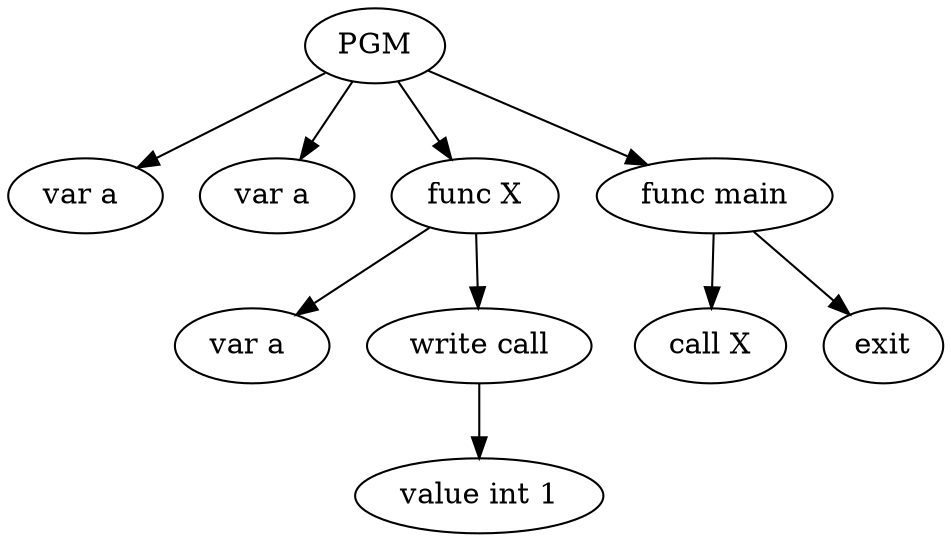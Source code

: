 digraph ast {
0[label = PGM, shape = ellipse]
1[label = "var a ", shape = ellipse]
0 -> 1
2[label = "var a ", shape = ellipse]
0 -> 2
3[label = "func X", shape = ellipse]
0 -> 3
4[label = "var a ", shape = ellipse]
3 -> 4
5[label = "write call", shape = ellipse]
3 -> 5
6[label = "value int 1", shape = ellipse]
5 -> 6
7[label = "func main", shape = ellipse]
0 -> 7
8[label = "call X", shape = ellipse]
7 -> 8
9[label = "exit", shape = ellipse]
7 -> 9
}